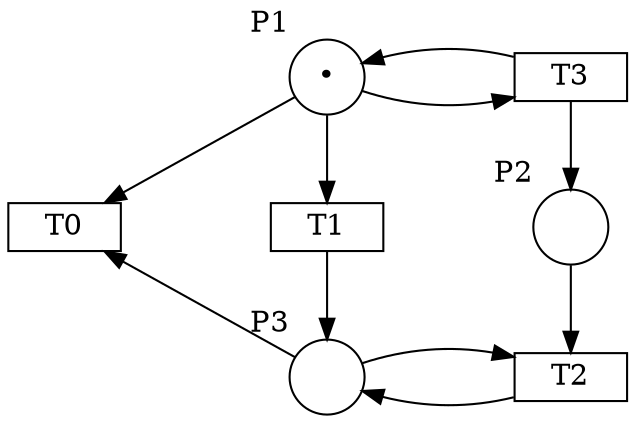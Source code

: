 digraph reachability_tree {
    nodesep=1.0;
    P1 [shape="circle" xlabel="P1" label="•"];
    P2 [shape="circle" xlabel="P2" label=""];
    P3 [shape="circle" xlabel="P3" label=""];
    
    T0 [height=0.1 shape="box" xlabel="" label="T0"];
    T1 [height=0.1 shape="box" xlabel="" label="T1"];
    T2 [height=0.1 shape="box" xlabel="" label="T2"];
    T3 [height=0.1 shape="box" xlabel="" label="T3"];
    
    P1 -> T1 -> P3;
    P1 -> T0;
    P3 -> T0;
    P1 -> T3;
    T3 -> P1;
    T3 -> P2 -> T2;
    T2 -> P3;
    P3 -> T2;

    // Order the nodes in 4 different levels
    {rank = min; T3; P1;}    
    {rank = same; P2; T1; T0}
    {rank = same; T2; P3;}
}
